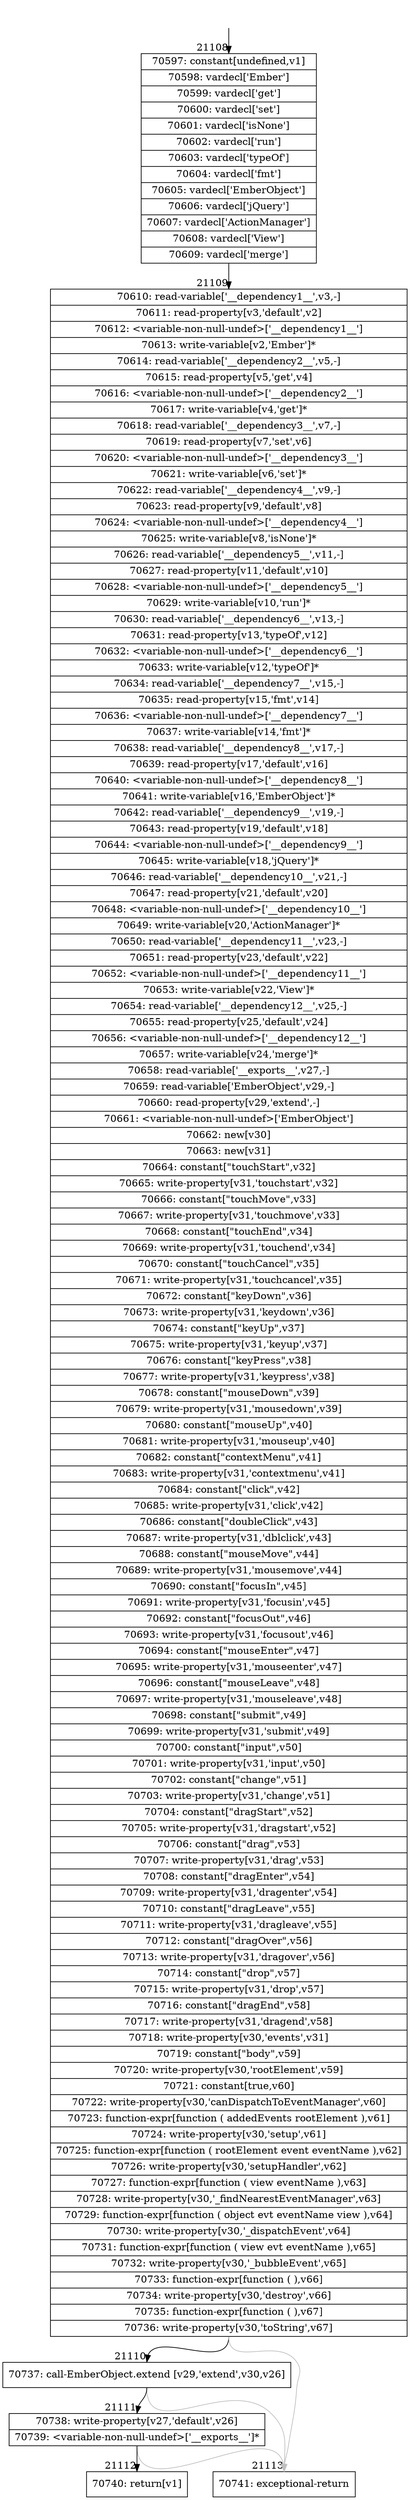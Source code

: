 digraph {
rankdir="TD"
BB_entry1834[shape=none,label=""];
BB_entry1834 -> BB21108 [tailport=s, headport=n, headlabel="    21108"]
BB21108 [shape=record label="{70597: constant[undefined,v1]|70598: vardecl['Ember']|70599: vardecl['get']|70600: vardecl['set']|70601: vardecl['isNone']|70602: vardecl['run']|70603: vardecl['typeOf']|70604: vardecl['fmt']|70605: vardecl['EmberObject']|70606: vardecl['jQuery']|70607: vardecl['ActionManager']|70608: vardecl['View']|70609: vardecl['merge']}" ] 
BB21108 -> BB21109 [tailport=s, headport=n, headlabel="      21109"]
BB21109 [shape=record label="{70610: read-variable['__dependency1__',v3,-]|70611: read-property[v3,'default',v2]|70612: \<variable-non-null-undef\>['__dependency1__']|70613: write-variable[v2,'Ember']*|70614: read-variable['__dependency2__',v5,-]|70615: read-property[v5,'get',v4]|70616: \<variable-non-null-undef\>['__dependency2__']|70617: write-variable[v4,'get']*|70618: read-variable['__dependency3__',v7,-]|70619: read-property[v7,'set',v6]|70620: \<variable-non-null-undef\>['__dependency3__']|70621: write-variable[v6,'set']*|70622: read-variable['__dependency4__',v9,-]|70623: read-property[v9,'default',v8]|70624: \<variable-non-null-undef\>['__dependency4__']|70625: write-variable[v8,'isNone']*|70626: read-variable['__dependency5__',v11,-]|70627: read-property[v11,'default',v10]|70628: \<variable-non-null-undef\>['__dependency5__']|70629: write-variable[v10,'run']*|70630: read-variable['__dependency6__',v13,-]|70631: read-property[v13,'typeOf',v12]|70632: \<variable-non-null-undef\>['__dependency6__']|70633: write-variable[v12,'typeOf']*|70634: read-variable['__dependency7__',v15,-]|70635: read-property[v15,'fmt',v14]|70636: \<variable-non-null-undef\>['__dependency7__']|70637: write-variable[v14,'fmt']*|70638: read-variable['__dependency8__',v17,-]|70639: read-property[v17,'default',v16]|70640: \<variable-non-null-undef\>['__dependency8__']|70641: write-variable[v16,'EmberObject']*|70642: read-variable['__dependency9__',v19,-]|70643: read-property[v19,'default',v18]|70644: \<variable-non-null-undef\>['__dependency9__']|70645: write-variable[v18,'jQuery']*|70646: read-variable['__dependency10__',v21,-]|70647: read-property[v21,'default',v20]|70648: \<variable-non-null-undef\>['__dependency10__']|70649: write-variable[v20,'ActionManager']*|70650: read-variable['__dependency11__',v23,-]|70651: read-property[v23,'default',v22]|70652: \<variable-non-null-undef\>['__dependency11__']|70653: write-variable[v22,'View']*|70654: read-variable['__dependency12__',v25,-]|70655: read-property[v25,'default',v24]|70656: \<variable-non-null-undef\>['__dependency12__']|70657: write-variable[v24,'merge']*|70658: read-variable['__exports__',v27,-]|70659: read-variable['EmberObject',v29,-]|70660: read-property[v29,'extend',-]|70661: \<variable-non-null-undef\>['EmberObject']|70662: new[v30]|70663: new[v31]|70664: constant[\"touchStart\",v32]|70665: write-property[v31,'touchstart',v32]|70666: constant[\"touchMove\",v33]|70667: write-property[v31,'touchmove',v33]|70668: constant[\"touchEnd\",v34]|70669: write-property[v31,'touchend',v34]|70670: constant[\"touchCancel\",v35]|70671: write-property[v31,'touchcancel',v35]|70672: constant[\"keyDown\",v36]|70673: write-property[v31,'keydown',v36]|70674: constant[\"keyUp\",v37]|70675: write-property[v31,'keyup',v37]|70676: constant[\"keyPress\",v38]|70677: write-property[v31,'keypress',v38]|70678: constant[\"mouseDown\",v39]|70679: write-property[v31,'mousedown',v39]|70680: constant[\"mouseUp\",v40]|70681: write-property[v31,'mouseup',v40]|70682: constant[\"contextMenu\",v41]|70683: write-property[v31,'contextmenu',v41]|70684: constant[\"click\",v42]|70685: write-property[v31,'click',v42]|70686: constant[\"doubleClick\",v43]|70687: write-property[v31,'dblclick',v43]|70688: constant[\"mouseMove\",v44]|70689: write-property[v31,'mousemove',v44]|70690: constant[\"focusIn\",v45]|70691: write-property[v31,'focusin',v45]|70692: constant[\"focusOut\",v46]|70693: write-property[v31,'focusout',v46]|70694: constant[\"mouseEnter\",v47]|70695: write-property[v31,'mouseenter',v47]|70696: constant[\"mouseLeave\",v48]|70697: write-property[v31,'mouseleave',v48]|70698: constant[\"submit\",v49]|70699: write-property[v31,'submit',v49]|70700: constant[\"input\",v50]|70701: write-property[v31,'input',v50]|70702: constant[\"change\",v51]|70703: write-property[v31,'change',v51]|70704: constant[\"dragStart\",v52]|70705: write-property[v31,'dragstart',v52]|70706: constant[\"drag\",v53]|70707: write-property[v31,'drag',v53]|70708: constant[\"dragEnter\",v54]|70709: write-property[v31,'dragenter',v54]|70710: constant[\"dragLeave\",v55]|70711: write-property[v31,'dragleave',v55]|70712: constant[\"dragOver\",v56]|70713: write-property[v31,'dragover',v56]|70714: constant[\"drop\",v57]|70715: write-property[v31,'drop',v57]|70716: constant[\"dragEnd\",v58]|70717: write-property[v31,'dragend',v58]|70718: write-property[v30,'events',v31]|70719: constant[\"body\",v59]|70720: write-property[v30,'rootElement',v59]|70721: constant[true,v60]|70722: write-property[v30,'canDispatchToEventManager',v60]|70723: function-expr[function ( addedEvents rootElement ),v61]|70724: write-property[v30,'setup',v61]|70725: function-expr[function ( rootElement event eventName ),v62]|70726: write-property[v30,'setupHandler',v62]|70727: function-expr[function ( view eventName ),v63]|70728: write-property[v30,'_findNearestEventManager',v63]|70729: function-expr[function ( object evt eventName view ),v64]|70730: write-property[v30,'_dispatchEvent',v64]|70731: function-expr[function ( view evt eventName ),v65]|70732: write-property[v30,'_bubbleEvent',v65]|70733: function-expr[function ( ),v66]|70734: write-property[v30,'destroy',v66]|70735: function-expr[function ( ),v67]|70736: write-property[v30,'toString',v67]}" ] 
BB21109 -> BB21110 [tailport=s, headport=n, headlabel="      21110"]
BB21109 -> BB21113 [tailport=s, headport=n, color=gray, headlabel="      21113"]
BB21110 [shape=record label="{70737: call-EmberObject.extend [v29,'extend',v30,v26]}" ] 
BB21110 -> BB21111 [tailport=s, headport=n, headlabel="      21111"]
BB21110 -> BB21113 [tailport=s, headport=n, color=gray]
BB21111 [shape=record label="{70738: write-property[v27,'default',v26]|70739: \<variable-non-null-undef\>['__exports__']*}" ] 
BB21111 -> BB21112 [tailport=s, headport=n, headlabel="      21112"]
BB21111 -> BB21113 [tailport=s, headport=n, color=gray]
BB21112 [shape=record label="{70740: return[v1]}" ] 
BB21113 [shape=record label="{70741: exceptional-return}" ] 
//#$~ 39625
}
